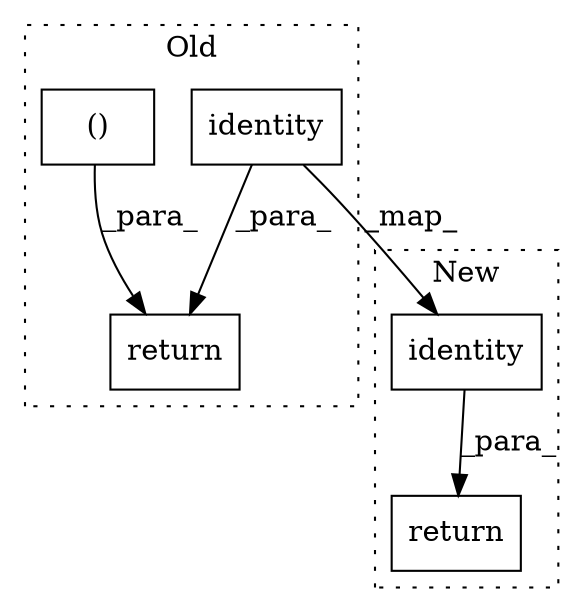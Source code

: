 digraph G {
subgraph cluster0 {
1 [label="identity" a="32" s="347,362" l="9,1" shape="box"];
4 [label="return" a="41" s="328" l="7" shape="box"];
5 [label="()" a="106" s="403" l="35" shape="box"];
label = "Old";
style="dotted";
}
subgraph cluster1 {
2 [label="identity" a="32" s="462,477" l="9,1" shape="box"];
3 [label="return" a="41" s="444" l="7" shape="box"];
label = "New";
style="dotted";
}
1 -> 2 [label="_map_"];
1 -> 4 [label="_para_"];
2 -> 3 [label="_para_"];
5 -> 4 [label="_para_"];
}
